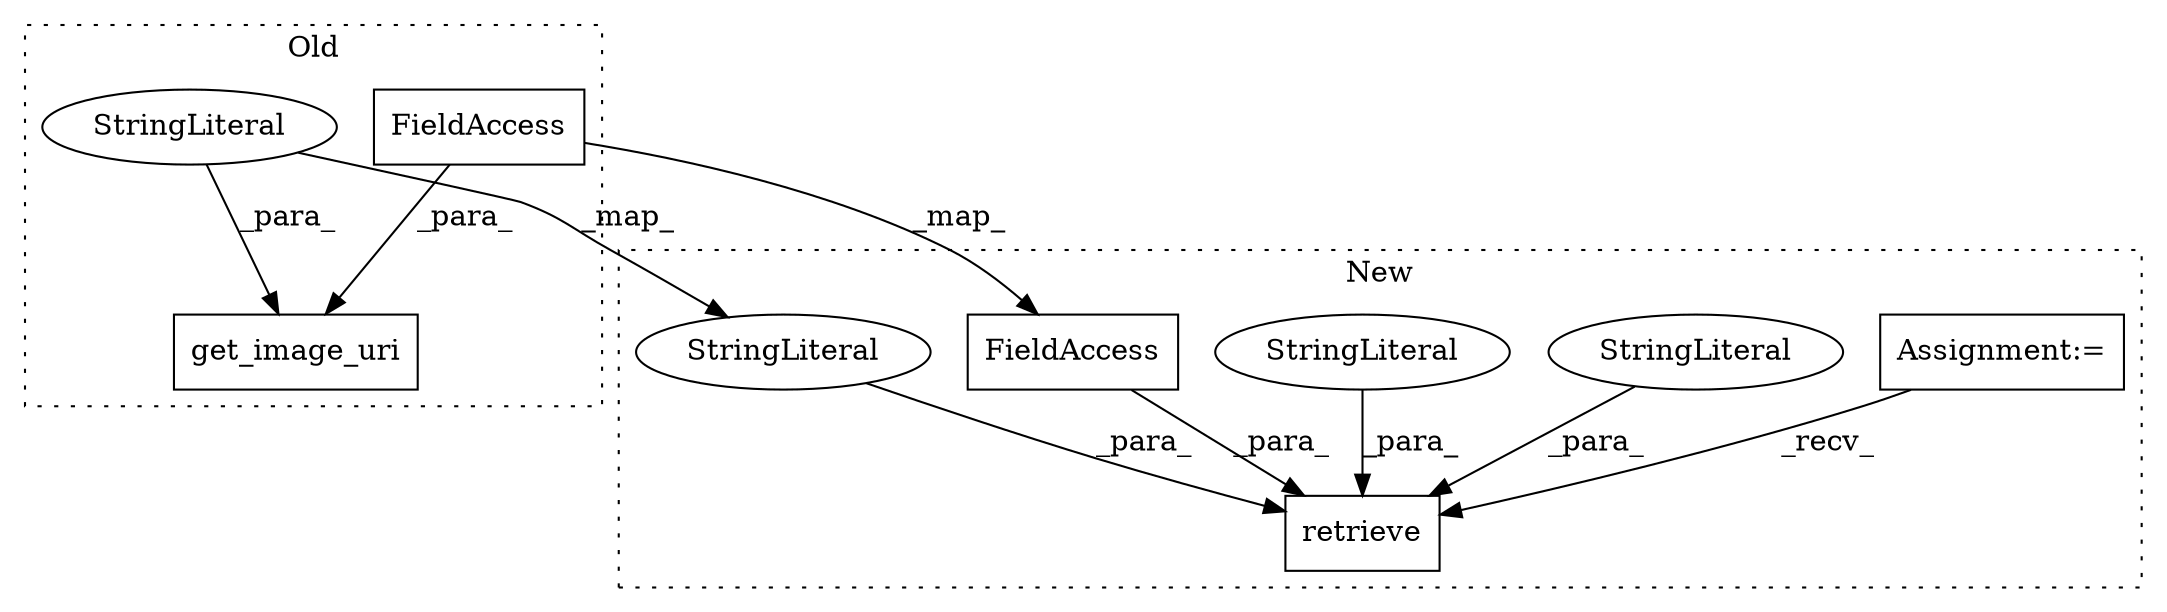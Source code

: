 digraph G {
subgraph cluster0 {
1 [label="get_image_uri" a="32" s="2355,2413" l="14,1" shape="box"];
7 [label="StringLiteral" a="45" s="2404" l="9" shape="ellipse"];
8 [label="FieldAccess" a="22" s="2369" l="34" shape="box"];
label = "Old";
style="dotted";
}
subgraph cluster1 {
2 [label="retrieve" a="32" s="2367,2436" l="9,1" shape="box"];
3 [label="Assignment:=" a="7" s="1619" l="10" shape="box"];
4 [label="StringLiteral" a="45" s="2425" l="11" shape="ellipse"];
5 [label="StringLiteral" a="45" s="2421" l="3" shape="ellipse"];
6 [label="StringLiteral" a="45" s="2376" l="9" shape="ellipse"];
9 [label="FieldAccess" a="22" s="2386" l="34" shape="box"];
label = "New";
style="dotted";
}
3 -> 2 [label="_recv_"];
4 -> 2 [label="_para_"];
5 -> 2 [label="_para_"];
6 -> 2 [label="_para_"];
7 -> 1 [label="_para_"];
7 -> 6 [label="_map_"];
8 -> 1 [label="_para_"];
8 -> 9 [label="_map_"];
9 -> 2 [label="_para_"];
}